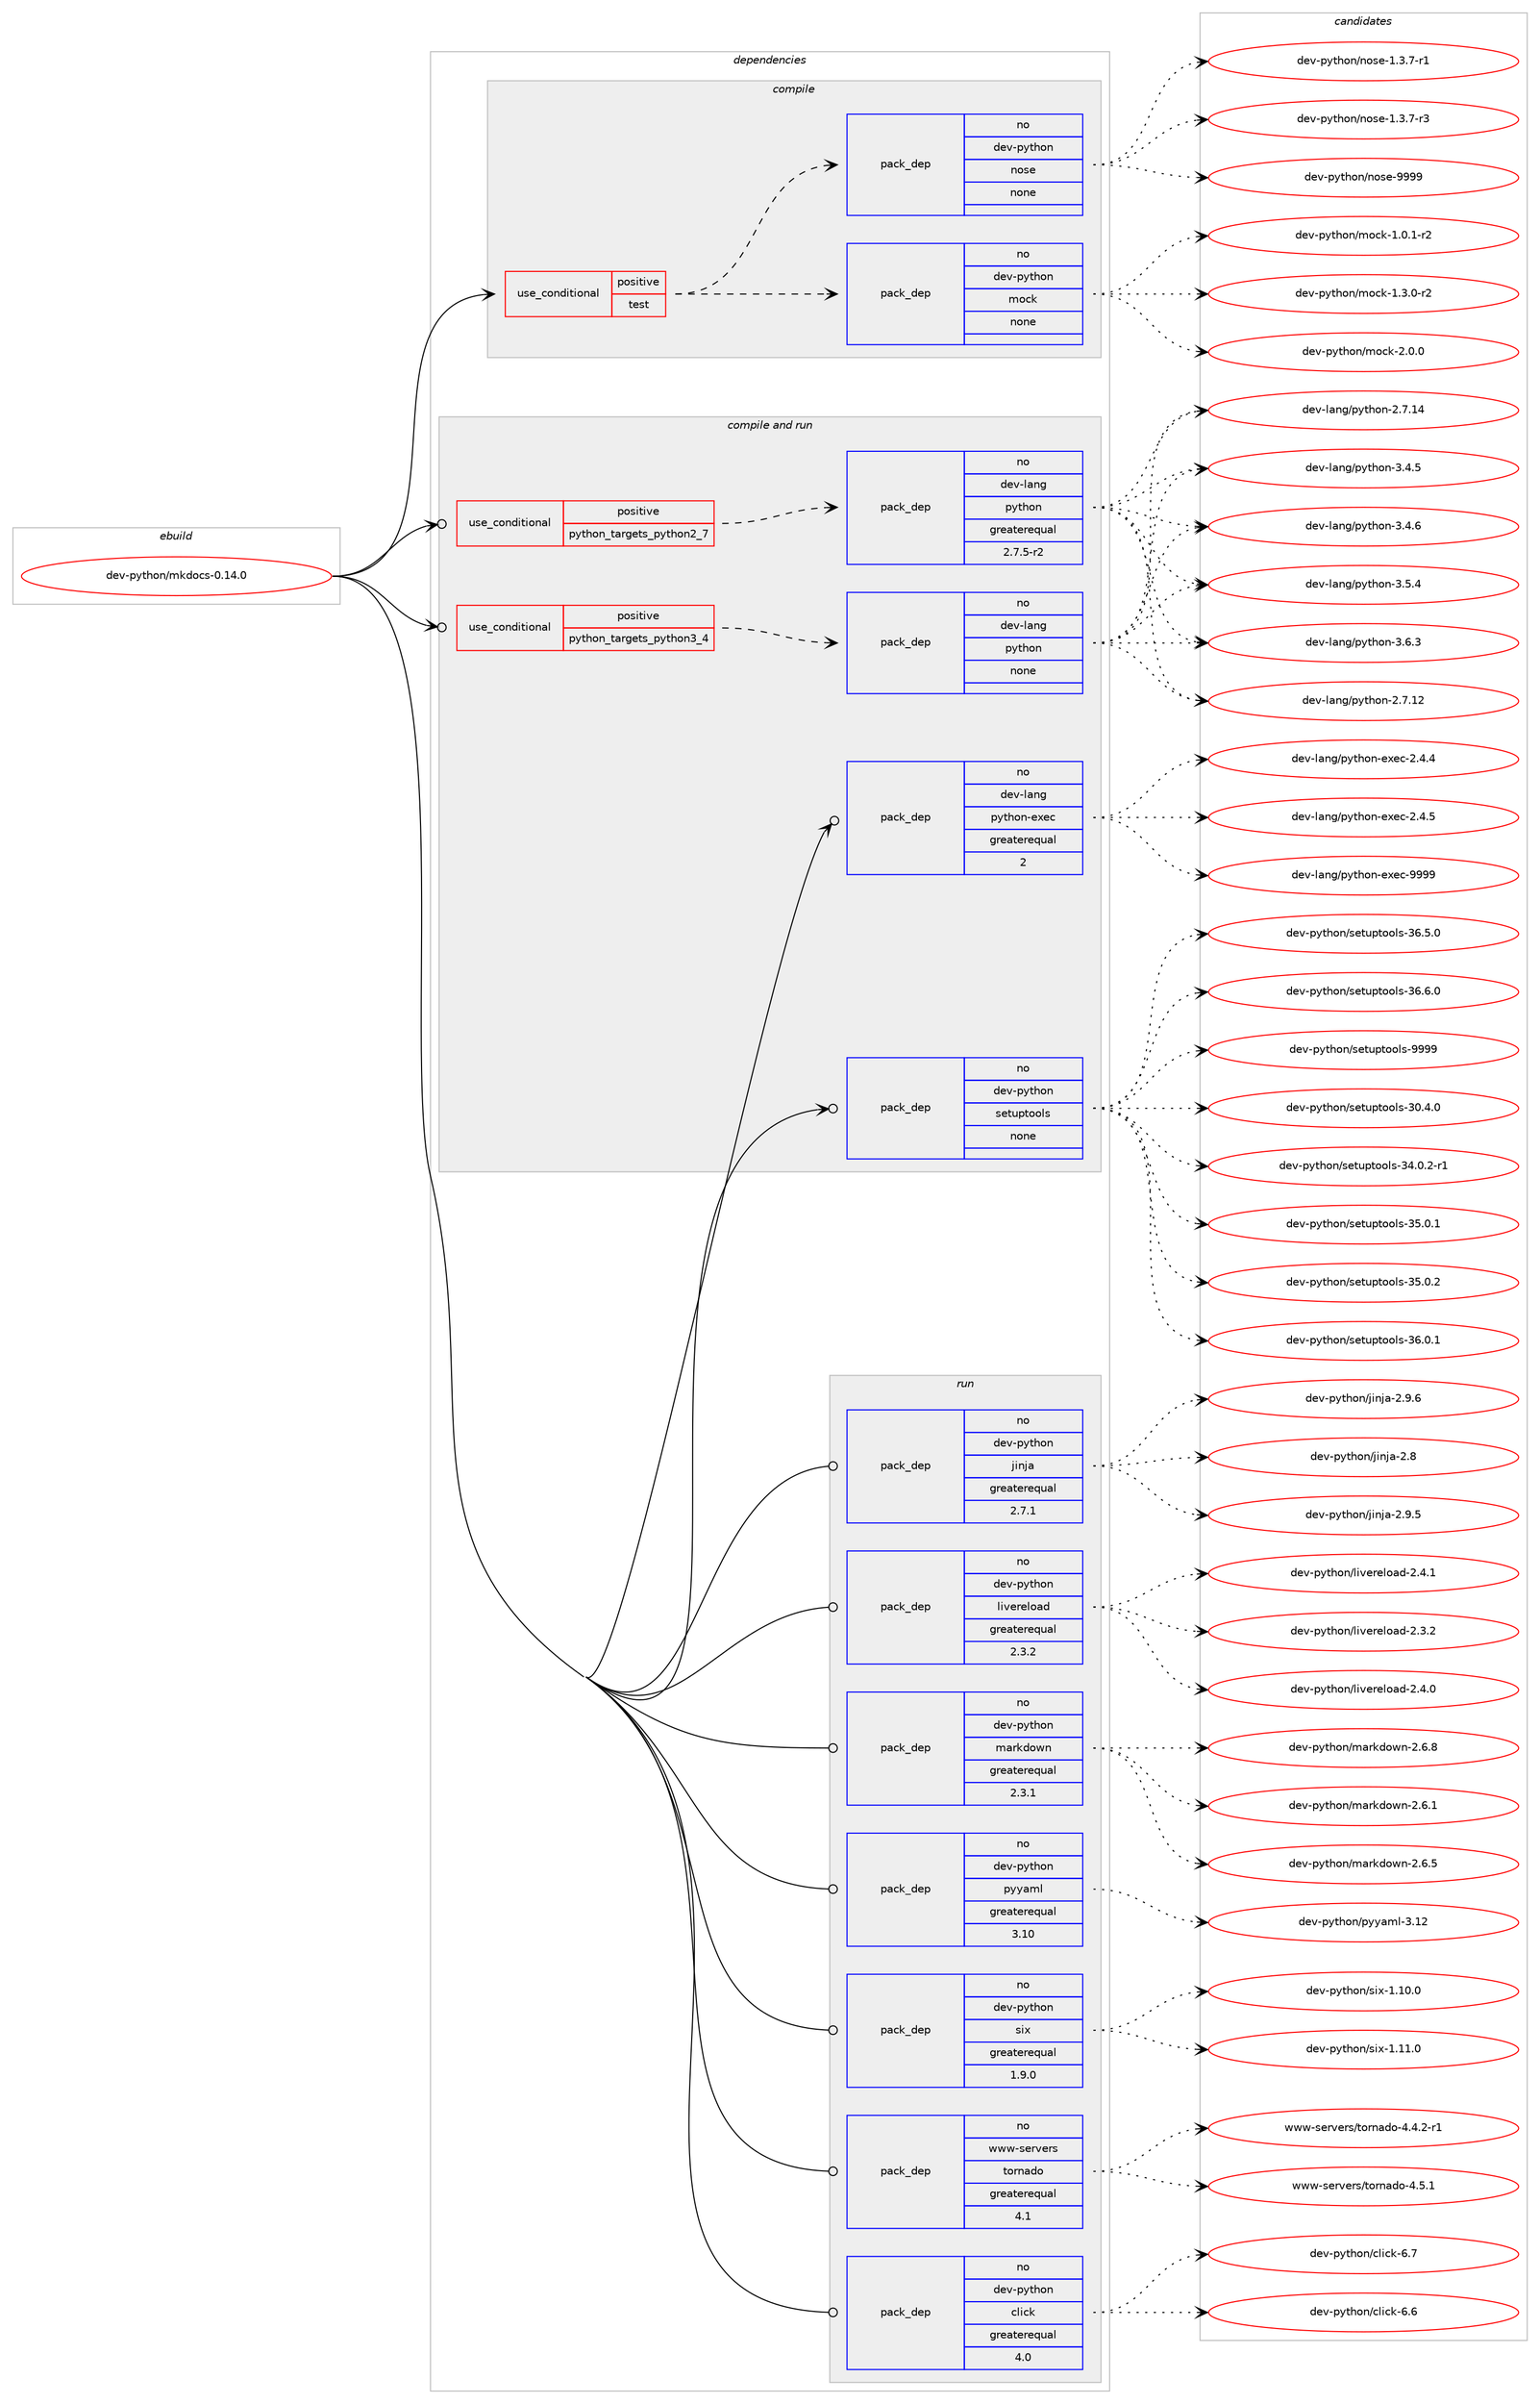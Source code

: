 digraph prolog {

# *************
# Graph options
# *************

newrank=true;
concentrate=true;
compound=true;
graph [rankdir=LR,fontname=Helvetica,fontsize=10,ranksep=1.5];#, ranksep=2.5, nodesep=0.2];
edge  [arrowhead=vee];
node  [fontname=Helvetica,fontsize=10];

# **********
# The ebuild
# **********

subgraph cluster_leftcol {
color=gray;
rank=same;
label=<<i>ebuild</i>>;
id [label="dev-python/mkdocs-0.14.0", color=red, width=4, href="../dev-python/mkdocs-0.14.0.svg"];
}

# ****************
# The dependencies
# ****************

subgraph cluster_midcol {
color=gray;
label=<<i>dependencies</i>>;
subgraph cluster_compile {
fillcolor="#eeeeee";
style=filled;
label=<<i>compile</i>>;
subgraph cond35530 {
dependency166311 [label=<<TABLE BORDER="0" CELLBORDER="1" CELLSPACING="0" CELLPADDING="4"><TR><TD ROWSPAN="3" CELLPADDING="10">use_conditional</TD></TR><TR><TD>positive</TD></TR><TR><TD>test</TD></TR></TABLE>>, shape=none, color=red];
subgraph pack126926 {
dependency166312 [label=<<TABLE BORDER="0" CELLBORDER="1" CELLSPACING="0" CELLPADDING="4" WIDTH="220"><TR><TD ROWSPAN="6" CELLPADDING="30">pack_dep</TD></TR><TR><TD WIDTH="110">no</TD></TR><TR><TD>dev-python</TD></TR><TR><TD>mock</TD></TR><TR><TD>none</TD></TR><TR><TD></TD></TR></TABLE>>, shape=none, color=blue];
}
dependency166311:e -> dependency166312:w [weight=20,style="dashed",arrowhead="vee"];
subgraph pack126927 {
dependency166313 [label=<<TABLE BORDER="0" CELLBORDER="1" CELLSPACING="0" CELLPADDING="4" WIDTH="220"><TR><TD ROWSPAN="6" CELLPADDING="30">pack_dep</TD></TR><TR><TD WIDTH="110">no</TD></TR><TR><TD>dev-python</TD></TR><TR><TD>nose</TD></TR><TR><TD>none</TD></TR><TR><TD></TD></TR></TABLE>>, shape=none, color=blue];
}
dependency166311:e -> dependency166313:w [weight=20,style="dashed",arrowhead="vee"];
}
id:e -> dependency166311:w [weight=20,style="solid",arrowhead="vee"];
}
subgraph cluster_compileandrun {
fillcolor="#eeeeee";
style=filled;
label=<<i>compile and run</i>>;
subgraph cond35531 {
dependency166314 [label=<<TABLE BORDER="0" CELLBORDER="1" CELLSPACING="0" CELLPADDING="4"><TR><TD ROWSPAN="3" CELLPADDING="10">use_conditional</TD></TR><TR><TD>positive</TD></TR><TR><TD>python_targets_python2_7</TD></TR></TABLE>>, shape=none, color=red];
subgraph pack126928 {
dependency166315 [label=<<TABLE BORDER="0" CELLBORDER="1" CELLSPACING="0" CELLPADDING="4" WIDTH="220"><TR><TD ROWSPAN="6" CELLPADDING="30">pack_dep</TD></TR><TR><TD WIDTH="110">no</TD></TR><TR><TD>dev-lang</TD></TR><TR><TD>python</TD></TR><TR><TD>greaterequal</TD></TR><TR><TD>2.7.5-r2</TD></TR></TABLE>>, shape=none, color=blue];
}
dependency166314:e -> dependency166315:w [weight=20,style="dashed",arrowhead="vee"];
}
id:e -> dependency166314:w [weight=20,style="solid",arrowhead="odotvee"];
subgraph cond35532 {
dependency166316 [label=<<TABLE BORDER="0" CELLBORDER="1" CELLSPACING="0" CELLPADDING="4"><TR><TD ROWSPAN="3" CELLPADDING="10">use_conditional</TD></TR><TR><TD>positive</TD></TR><TR><TD>python_targets_python3_4</TD></TR></TABLE>>, shape=none, color=red];
subgraph pack126929 {
dependency166317 [label=<<TABLE BORDER="0" CELLBORDER="1" CELLSPACING="0" CELLPADDING="4" WIDTH="220"><TR><TD ROWSPAN="6" CELLPADDING="30">pack_dep</TD></TR><TR><TD WIDTH="110">no</TD></TR><TR><TD>dev-lang</TD></TR><TR><TD>python</TD></TR><TR><TD>none</TD></TR><TR><TD></TD></TR></TABLE>>, shape=none, color=blue];
}
dependency166316:e -> dependency166317:w [weight=20,style="dashed",arrowhead="vee"];
}
id:e -> dependency166316:w [weight=20,style="solid",arrowhead="odotvee"];
subgraph pack126930 {
dependency166318 [label=<<TABLE BORDER="0" CELLBORDER="1" CELLSPACING="0" CELLPADDING="4" WIDTH="220"><TR><TD ROWSPAN="6" CELLPADDING="30">pack_dep</TD></TR><TR><TD WIDTH="110">no</TD></TR><TR><TD>dev-lang</TD></TR><TR><TD>python-exec</TD></TR><TR><TD>greaterequal</TD></TR><TR><TD>2</TD></TR></TABLE>>, shape=none, color=blue];
}
id:e -> dependency166318:w [weight=20,style="solid",arrowhead="odotvee"];
subgraph pack126931 {
dependency166319 [label=<<TABLE BORDER="0" CELLBORDER="1" CELLSPACING="0" CELLPADDING="4" WIDTH="220"><TR><TD ROWSPAN="6" CELLPADDING="30">pack_dep</TD></TR><TR><TD WIDTH="110">no</TD></TR><TR><TD>dev-python</TD></TR><TR><TD>setuptools</TD></TR><TR><TD>none</TD></TR><TR><TD></TD></TR></TABLE>>, shape=none, color=blue];
}
id:e -> dependency166319:w [weight=20,style="solid",arrowhead="odotvee"];
}
subgraph cluster_run {
fillcolor="#eeeeee";
style=filled;
label=<<i>run</i>>;
subgraph pack126932 {
dependency166320 [label=<<TABLE BORDER="0" CELLBORDER="1" CELLSPACING="0" CELLPADDING="4" WIDTH="220"><TR><TD ROWSPAN="6" CELLPADDING="30">pack_dep</TD></TR><TR><TD WIDTH="110">no</TD></TR><TR><TD>dev-python</TD></TR><TR><TD>click</TD></TR><TR><TD>greaterequal</TD></TR><TR><TD>4.0</TD></TR></TABLE>>, shape=none, color=blue];
}
id:e -> dependency166320:w [weight=20,style="solid",arrowhead="odot"];
subgraph pack126933 {
dependency166321 [label=<<TABLE BORDER="0" CELLBORDER="1" CELLSPACING="0" CELLPADDING="4" WIDTH="220"><TR><TD ROWSPAN="6" CELLPADDING="30">pack_dep</TD></TR><TR><TD WIDTH="110">no</TD></TR><TR><TD>dev-python</TD></TR><TR><TD>jinja</TD></TR><TR><TD>greaterequal</TD></TR><TR><TD>2.7.1</TD></TR></TABLE>>, shape=none, color=blue];
}
id:e -> dependency166321:w [weight=20,style="solid",arrowhead="odot"];
subgraph pack126934 {
dependency166322 [label=<<TABLE BORDER="0" CELLBORDER="1" CELLSPACING="0" CELLPADDING="4" WIDTH="220"><TR><TD ROWSPAN="6" CELLPADDING="30">pack_dep</TD></TR><TR><TD WIDTH="110">no</TD></TR><TR><TD>dev-python</TD></TR><TR><TD>livereload</TD></TR><TR><TD>greaterequal</TD></TR><TR><TD>2.3.2</TD></TR></TABLE>>, shape=none, color=blue];
}
id:e -> dependency166322:w [weight=20,style="solid",arrowhead="odot"];
subgraph pack126935 {
dependency166323 [label=<<TABLE BORDER="0" CELLBORDER="1" CELLSPACING="0" CELLPADDING="4" WIDTH="220"><TR><TD ROWSPAN="6" CELLPADDING="30">pack_dep</TD></TR><TR><TD WIDTH="110">no</TD></TR><TR><TD>dev-python</TD></TR><TR><TD>markdown</TD></TR><TR><TD>greaterequal</TD></TR><TR><TD>2.3.1</TD></TR></TABLE>>, shape=none, color=blue];
}
id:e -> dependency166323:w [weight=20,style="solid",arrowhead="odot"];
subgraph pack126936 {
dependency166324 [label=<<TABLE BORDER="0" CELLBORDER="1" CELLSPACING="0" CELLPADDING="4" WIDTH="220"><TR><TD ROWSPAN="6" CELLPADDING="30">pack_dep</TD></TR><TR><TD WIDTH="110">no</TD></TR><TR><TD>dev-python</TD></TR><TR><TD>pyyaml</TD></TR><TR><TD>greaterequal</TD></TR><TR><TD>3.10</TD></TR></TABLE>>, shape=none, color=blue];
}
id:e -> dependency166324:w [weight=20,style="solid",arrowhead="odot"];
subgraph pack126937 {
dependency166325 [label=<<TABLE BORDER="0" CELLBORDER="1" CELLSPACING="0" CELLPADDING="4" WIDTH="220"><TR><TD ROWSPAN="6" CELLPADDING="30">pack_dep</TD></TR><TR><TD WIDTH="110">no</TD></TR><TR><TD>dev-python</TD></TR><TR><TD>six</TD></TR><TR><TD>greaterequal</TD></TR><TR><TD>1.9.0</TD></TR></TABLE>>, shape=none, color=blue];
}
id:e -> dependency166325:w [weight=20,style="solid",arrowhead="odot"];
subgraph pack126938 {
dependency166326 [label=<<TABLE BORDER="0" CELLBORDER="1" CELLSPACING="0" CELLPADDING="4" WIDTH="220"><TR><TD ROWSPAN="6" CELLPADDING="30">pack_dep</TD></TR><TR><TD WIDTH="110">no</TD></TR><TR><TD>www-servers</TD></TR><TR><TD>tornado</TD></TR><TR><TD>greaterequal</TD></TR><TR><TD>4.1</TD></TR></TABLE>>, shape=none, color=blue];
}
id:e -> dependency166326:w [weight=20,style="solid",arrowhead="odot"];
}
}

# **************
# The candidates
# **************

subgraph cluster_choices {
rank=same;
color=gray;
label=<<i>candidates</i>>;

subgraph choice126926 {
color=black;
nodesep=1;
choice1001011184511212111610411111047109111991074549464846494511450 [label="dev-python/mock-1.0.1-r2", color=red, width=4,href="../dev-python/mock-1.0.1-r2.svg"];
choice1001011184511212111610411111047109111991074549465146484511450 [label="dev-python/mock-1.3.0-r2", color=red, width=4,href="../dev-python/mock-1.3.0-r2.svg"];
choice100101118451121211161041111104710911199107455046484648 [label="dev-python/mock-2.0.0", color=red, width=4,href="../dev-python/mock-2.0.0.svg"];
dependency166312:e -> choice1001011184511212111610411111047109111991074549464846494511450:w [style=dotted,weight="100"];
dependency166312:e -> choice1001011184511212111610411111047109111991074549465146484511450:w [style=dotted,weight="100"];
dependency166312:e -> choice100101118451121211161041111104710911199107455046484648:w [style=dotted,weight="100"];
}
subgraph choice126927 {
color=black;
nodesep=1;
choice10010111845112121116104111110471101111151014549465146554511449 [label="dev-python/nose-1.3.7-r1", color=red, width=4,href="../dev-python/nose-1.3.7-r1.svg"];
choice10010111845112121116104111110471101111151014549465146554511451 [label="dev-python/nose-1.3.7-r3", color=red, width=4,href="../dev-python/nose-1.3.7-r3.svg"];
choice10010111845112121116104111110471101111151014557575757 [label="dev-python/nose-9999", color=red, width=4,href="../dev-python/nose-9999.svg"];
dependency166313:e -> choice10010111845112121116104111110471101111151014549465146554511449:w [style=dotted,weight="100"];
dependency166313:e -> choice10010111845112121116104111110471101111151014549465146554511451:w [style=dotted,weight="100"];
dependency166313:e -> choice10010111845112121116104111110471101111151014557575757:w [style=dotted,weight="100"];
}
subgraph choice126928 {
color=black;
nodesep=1;
choice10010111845108971101034711212111610411111045504655464950 [label="dev-lang/python-2.7.12", color=red, width=4,href="../dev-lang/python-2.7.12.svg"];
choice10010111845108971101034711212111610411111045504655464952 [label="dev-lang/python-2.7.14", color=red, width=4,href="../dev-lang/python-2.7.14.svg"];
choice100101118451089711010347112121116104111110455146524653 [label="dev-lang/python-3.4.5", color=red, width=4,href="../dev-lang/python-3.4.5.svg"];
choice100101118451089711010347112121116104111110455146524654 [label="dev-lang/python-3.4.6", color=red, width=4,href="../dev-lang/python-3.4.6.svg"];
choice100101118451089711010347112121116104111110455146534652 [label="dev-lang/python-3.5.4", color=red, width=4,href="../dev-lang/python-3.5.4.svg"];
choice100101118451089711010347112121116104111110455146544651 [label="dev-lang/python-3.6.3", color=red, width=4,href="../dev-lang/python-3.6.3.svg"];
dependency166315:e -> choice10010111845108971101034711212111610411111045504655464950:w [style=dotted,weight="100"];
dependency166315:e -> choice10010111845108971101034711212111610411111045504655464952:w [style=dotted,weight="100"];
dependency166315:e -> choice100101118451089711010347112121116104111110455146524653:w [style=dotted,weight="100"];
dependency166315:e -> choice100101118451089711010347112121116104111110455146524654:w [style=dotted,weight="100"];
dependency166315:e -> choice100101118451089711010347112121116104111110455146534652:w [style=dotted,weight="100"];
dependency166315:e -> choice100101118451089711010347112121116104111110455146544651:w [style=dotted,weight="100"];
}
subgraph choice126929 {
color=black;
nodesep=1;
choice10010111845108971101034711212111610411111045504655464950 [label="dev-lang/python-2.7.12", color=red, width=4,href="../dev-lang/python-2.7.12.svg"];
choice10010111845108971101034711212111610411111045504655464952 [label="dev-lang/python-2.7.14", color=red, width=4,href="../dev-lang/python-2.7.14.svg"];
choice100101118451089711010347112121116104111110455146524653 [label="dev-lang/python-3.4.5", color=red, width=4,href="../dev-lang/python-3.4.5.svg"];
choice100101118451089711010347112121116104111110455146524654 [label="dev-lang/python-3.4.6", color=red, width=4,href="../dev-lang/python-3.4.6.svg"];
choice100101118451089711010347112121116104111110455146534652 [label="dev-lang/python-3.5.4", color=red, width=4,href="../dev-lang/python-3.5.4.svg"];
choice100101118451089711010347112121116104111110455146544651 [label="dev-lang/python-3.6.3", color=red, width=4,href="../dev-lang/python-3.6.3.svg"];
dependency166317:e -> choice10010111845108971101034711212111610411111045504655464950:w [style=dotted,weight="100"];
dependency166317:e -> choice10010111845108971101034711212111610411111045504655464952:w [style=dotted,weight="100"];
dependency166317:e -> choice100101118451089711010347112121116104111110455146524653:w [style=dotted,weight="100"];
dependency166317:e -> choice100101118451089711010347112121116104111110455146524654:w [style=dotted,weight="100"];
dependency166317:e -> choice100101118451089711010347112121116104111110455146534652:w [style=dotted,weight="100"];
dependency166317:e -> choice100101118451089711010347112121116104111110455146544651:w [style=dotted,weight="100"];
}
subgraph choice126930 {
color=black;
nodesep=1;
choice1001011184510897110103471121211161041111104510112010199455046524652 [label="dev-lang/python-exec-2.4.4", color=red, width=4,href="../dev-lang/python-exec-2.4.4.svg"];
choice1001011184510897110103471121211161041111104510112010199455046524653 [label="dev-lang/python-exec-2.4.5", color=red, width=4,href="../dev-lang/python-exec-2.4.5.svg"];
choice10010111845108971101034711212111610411111045101120101994557575757 [label="dev-lang/python-exec-9999", color=red, width=4,href="../dev-lang/python-exec-9999.svg"];
dependency166318:e -> choice1001011184510897110103471121211161041111104510112010199455046524652:w [style=dotted,weight="100"];
dependency166318:e -> choice1001011184510897110103471121211161041111104510112010199455046524653:w [style=dotted,weight="100"];
dependency166318:e -> choice10010111845108971101034711212111610411111045101120101994557575757:w [style=dotted,weight="100"];
}
subgraph choice126931 {
color=black;
nodesep=1;
choice100101118451121211161041111104711510111611711211611111110811545514846524648 [label="dev-python/setuptools-30.4.0", color=red, width=4,href="../dev-python/setuptools-30.4.0.svg"];
choice1001011184511212111610411111047115101116117112116111111108115455152464846504511449 [label="dev-python/setuptools-34.0.2-r1", color=red, width=4,href="../dev-python/setuptools-34.0.2-r1.svg"];
choice100101118451121211161041111104711510111611711211611111110811545515346484649 [label="dev-python/setuptools-35.0.1", color=red, width=4,href="../dev-python/setuptools-35.0.1.svg"];
choice100101118451121211161041111104711510111611711211611111110811545515346484650 [label="dev-python/setuptools-35.0.2", color=red, width=4,href="../dev-python/setuptools-35.0.2.svg"];
choice100101118451121211161041111104711510111611711211611111110811545515446484649 [label="dev-python/setuptools-36.0.1", color=red, width=4,href="../dev-python/setuptools-36.0.1.svg"];
choice100101118451121211161041111104711510111611711211611111110811545515446534648 [label="dev-python/setuptools-36.5.0", color=red, width=4,href="../dev-python/setuptools-36.5.0.svg"];
choice100101118451121211161041111104711510111611711211611111110811545515446544648 [label="dev-python/setuptools-36.6.0", color=red, width=4,href="../dev-python/setuptools-36.6.0.svg"];
choice10010111845112121116104111110471151011161171121161111111081154557575757 [label="dev-python/setuptools-9999", color=red, width=4,href="../dev-python/setuptools-9999.svg"];
dependency166319:e -> choice100101118451121211161041111104711510111611711211611111110811545514846524648:w [style=dotted,weight="100"];
dependency166319:e -> choice1001011184511212111610411111047115101116117112116111111108115455152464846504511449:w [style=dotted,weight="100"];
dependency166319:e -> choice100101118451121211161041111104711510111611711211611111110811545515346484649:w [style=dotted,weight="100"];
dependency166319:e -> choice100101118451121211161041111104711510111611711211611111110811545515346484650:w [style=dotted,weight="100"];
dependency166319:e -> choice100101118451121211161041111104711510111611711211611111110811545515446484649:w [style=dotted,weight="100"];
dependency166319:e -> choice100101118451121211161041111104711510111611711211611111110811545515446534648:w [style=dotted,weight="100"];
dependency166319:e -> choice100101118451121211161041111104711510111611711211611111110811545515446544648:w [style=dotted,weight="100"];
dependency166319:e -> choice10010111845112121116104111110471151011161171121161111111081154557575757:w [style=dotted,weight="100"];
}
subgraph choice126932 {
color=black;
nodesep=1;
choice1001011184511212111610411111047991081059910745544654 [label="dev-python/click-6.6", color=red, width=4,href="../dev-python/click-6.6.svg"];
choice1001011184511212111610411111047991081059910745544655 [label="dev-python/click-6.7", color=red, width=4,href="../dev-python/click-6.7.svg"];
dependency166320:e -> choice1001011184511212111610411111047991081059910745544654:w [style=dotted,weight="100"];
dependency166320:e -> choice1001011184511212111610411111047991081059910745544655:w [style=dotted,weight="100"];
}
subgraph choice126933 {
color=black;
nodesep=1;
choice10010111845112121116104111110471061051101069745504656 [label="dev-python/jinja-2.8", color=red, width=4,href="../dev-python/jinja-2.8.svg"];
choice100101118451121211161041111104710610511010697455046574653 [label="dev-python/jinja-2.9.5", color=red, width=4,href="../dev-python/jinja-2.9.5.svg"];
choice100101118451121211161041111104710610511010697455046574654 [label="dev-python/jinja-2.9.6", color=red, width=4,href="../dev-python/jinja-2.9.6.svg"];
dependency166321:e -> choice10010111845112121116104111110471061051101069745504656:w [style=dotted,weight="100"];
dependency166321:e -> choice100101118451121211161041111104710610511010697455046574653:w [style=dotted,weight="100"];
dependency166321:e -> choice100101118451121211161041111104710610511010697455046574654:w [style=dotted,weight="100"];
}
subgraph choice126934 {
color=black;
nodesep=1;
choice100101118451121211161041111104710810511810111410110811197100455046514650 [label="dev-python/livereload-2.3.2", color=red, width=4,href="../dev-python/livereload-2.3.2.svg"];
choice100101118451121211161041111104710810511810111410110811197100455046524648 [label="dev-python/livereload-2.4.0", color=red, width=4,href="../dev-python/livereload-2.4.0.svg"];
choice100101118451121211161041111104710810511810111410110811197100455046524649 [label="dev-python/livereload-2.4.1", color=red, width=4,href="../dev-python/livereload-2.4.1.svg"];
dependency166322:e -> choice100101118451121211161041111104710810511810111410110811197100455046514650:w [style=dotted,weight="100"];
dependency166322:e -> choice100101118451121211161041111104710810511810111410110811197100455046524648:w [style=dotted,weight="100"];
dependency166322:e -> choice100101118451121211161041111104710810511810111410110811197100455046524649:w [style=dotted,weight="100"];
}
subgraph choice126935 {
color=black;
nodesep=1;
choice100101118451121211161041111104710997114107100111119110455046544649 [label="dev-python/markdown-2.6.1", color=red, width=4,href="../dev-python/markdown-2.6.1.svg"];
choice100101118451121211161041111104710997114107100111119110455046544653 [label="dev-python/markdown-2.6.5", color=red, width=4,href="../dev-python/markdown-2.6.5.svg"];
choice100101118451121211161041111104710997114107100111119110455046544656 [label="dev-python/markdown-2.6.8", color=red, width=4,href="../dev-python/markdown-2.6.8.svg"];
dependency166323:e -> choice100101118451121211161041111104710997114107100111119110455046544649:w [style=dotted,weight="100"];
dependency166323:e -> choice100101118451121211161041111104710997114107100111119110455046544653:w [style=dotted,weight="100"];
dependency166323:e -> choice100101118451121211161041111104710997114107100111119110455046544656:w [style=dotted,weight="100"];
}
subgraph choice126936 {
color=black;
nodesep=1;
choice1001011184511212111610411111047112121121971091084551464950 [label="dev-python/pyyaml-3.12", color=red, width=4,href="../dev-python/pyyaml-3.12.svg"];
dependency166324:e -> choice1001011184511212111610411111047112121121971091084551464950:w [style=dotted,weight="100"];
}
subgraph choice126937 {
color=black;
nodesep=1;
choice100101118451121211161041111104711510512045494649484648 [label="dev-python/six-1.10.0", color=red, width=4,href="../dev-python/six-1.10.0.svg"];
choice100101118451121211161041111104711510512045494649494648 [label="dev-python/six-1.11.0", color=red, width=4,href="../dev-python/six-1.11.0.svg"];
dependency166325:e -> choice100101118451121211161041111104711510512045494649484648:w [style=dotted,weight="100"];
dependency166325:e -> choice100101118451121211161041111104711510512045494649494648:w [style=dotted,weight="100"];
}
subgraph choice126938 {
color=black;
nodesep=1;
choice1191191194511510111411810111411547116111114110971001114552465246504511449 [label="www-servers/tornado-4.4.2-r1", color=red, width=4,href="../www-servers/tornado-4.4.2-r1.svg"];
choice119119119451151011141181011141154711611111411097100111455246534649 [label="www-servers/tornado-4.5.1", color=red, width=4,href="../www-servers/tornado-4.5.1.svg"];
dependency166326:e -> choice1191191194511510111411810111411547116111114110971001114552465246504511449:w [style=dotted,weight="100"];
dependency166326:e -> choice119119119451151011141181011141154711611111411097100111455246534649:w [style=dotted,weight="100"];
}
}

}
